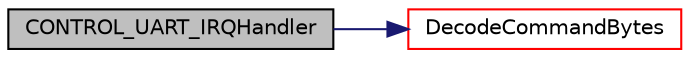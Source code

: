 digraph "CONTROL_UART_IRQHandler"
{
  edge [fontname="Helvetica",fontsize="10",labelfontname="Helvetica",labelfontsize="10"];
  node [fontname="Helvetica",fontsize="10",shape=record];
  rankdir="LR";
  Node6 [label="CONTROL_UART_IRQHandler",height=0.2,width=0.4,color="black", fillcolor="grey75", style="filled", fontcolor="black"];
  Node6 -> Node7 [color="midnightblue",fontsize="10",style="solid",fontname="Helvetica"];
  Node7 [label="DecodeCommandBytes",height=0.2,width=0.4,color="red", fillcolor="white", style="filled",URL="$control_8h.html#a2d80b68d03de87c2d3cce67273f8a165"];
}
